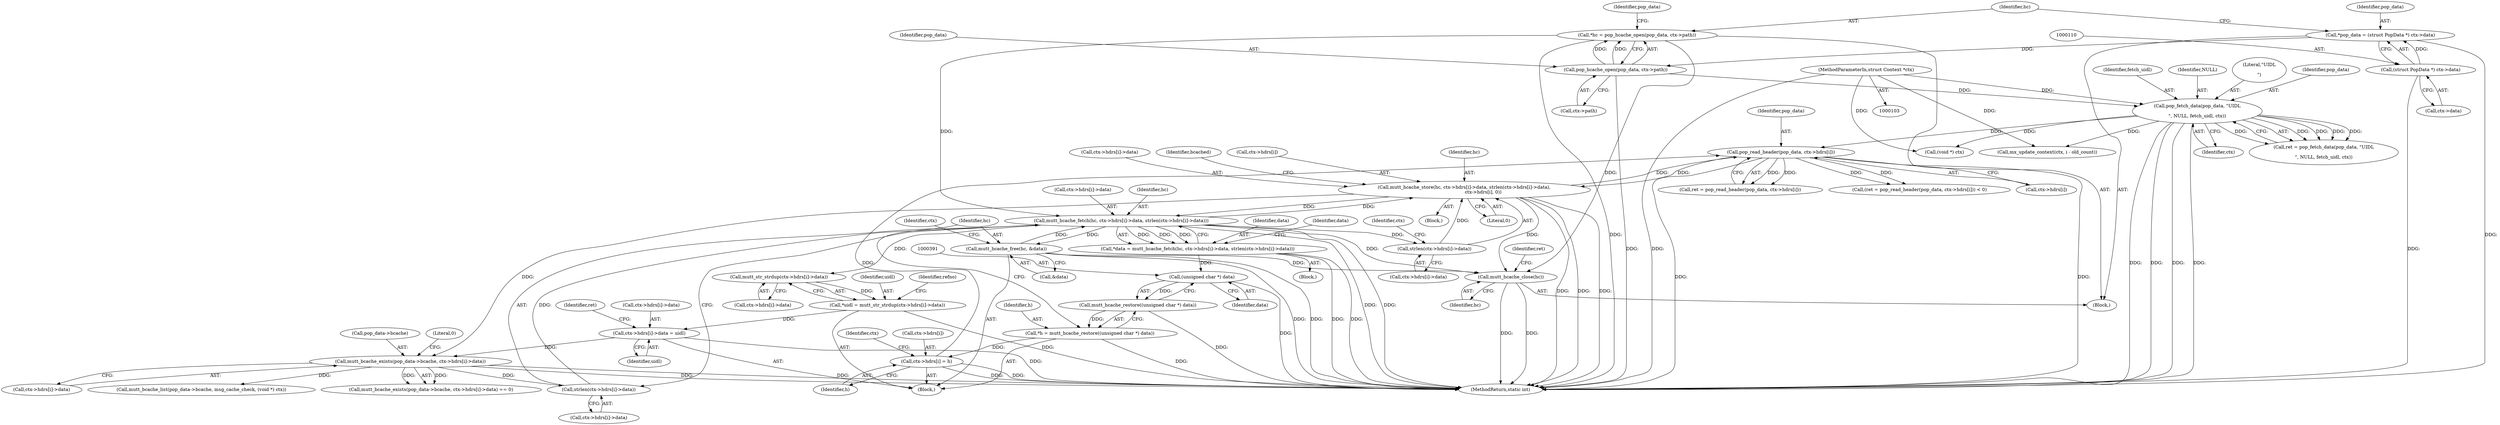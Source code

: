 digraph "0_neomutt_9bfab35522301794483f8f9ed60820bdec9be59e_1@API" {
"1000569" [label="(Call,mutt_hcache_close(hc))"];
"1000116" [label="(Call,*hc = pop_hcache_open(pop_data, ctx->path))"];
"1000118" [label="(Call,pop_hcache_open(pop_data, ctx->path))"];
"1000107" [label="(Call,*pop_data = (struct PopData *) ctx->data)"];
"1000109" [label="(Call,(struct PopData *) ctx->data)"];
"1000460" [label="(Call,mutt_hcache_store(hc, ctx->hdrs[i]->data, strlen(ctx->hdrs[i]->data),\n                          ctx->hdrs[i], 0))"];
"1000335" [label="(Call,mutt_hcache_fetch(hc, ctx->hdrs[i]->data, strlen(ctx->hdrs[i]->data)))"];
"1000393" [label="(Call,mutt_hcache_free(hc, &data))"];
"1000344" [label="(Call,strlen(ctx->hdrs[i]->data))"];
"1000487" [label="(Call,mutt_bcache_exists(pop_data->bcache, ctx->hdrs[i]->data))"];
"1000429" [label="(Call,ctx->hdrs[i]->data = uidl)"];
"1000356" [label="(Call,*uidl = mutt_str_strdup(ctx->hdrs[i]->data))"];
"1000358" [label="(Call,mutt_str_strdup(ctx->hdrs[i]->data))"];
"1000469" [label="(Call,strlen(ctx->hdrs[i]->data))"];
"1000449" [label="(Call,pop_read_header(pop_data, ctx->hdrs[i]))"];
"1000164" [label="(Call,pop_fetch_data(pop_data, \"UIDL\r\n\", NULL, fetch_uidl, ctx))"];
"1000104" [label="(MethodParameterIn,struct Context *ctx)"];
"1000404" [label="(Call,ctx->hdrs[i] = h)"];
"1000387" [label="(Call,*h = mutt_hcache_restore((unsigned char *) data))"];
"1000389" [label="(Call,mutt_hcache_restore((unsigned char *) data))"];
"1000390" [label="(Call,(unsigned char *) data)"];
"1000333" [label="(Call,*data = mutt_hcache_fetch(hc, ctx->hdrs[i]->data, strlen(ctx->hdrs[i]->data)))"];
"1000109" [label="(Call,(struct PopData *) ctx->data)"];
"1000169" [label="(Identifier,ctx)"];
"1000405" [label="(Call,ctx->hdrs[i])"];
"1000335" [label="(Call,mutt_hcache_fetch(hc, ctx->hdrs[i]->data, strlen(ctx->hdrs[i]->data)))"];
"1000368" [label="(Identifier,refno)"];
"1000120" [label="(Call,ctx->path)"];
"1000451" [label="(Call,ctx->hdrs[i])"];
"1000344" [label="(Call,strlen(ctx->hdrs[i]->data))"];
"1000167" [label="(Identifier,NULL)"];
"1000415" [label="(Identifier,ctx)"];
"1000439" [label="(Identifier,ret)"];
"1000486" [label="(Call,mutt_bcache_exists(pop_data->bcache, ctx->hdrs[i]->data) == 0)"];
"1000485" [label="(Identifier,bcached)"];
"1000450" [label="(Identifier,pop_data)"];
"1000105" [label="(Block,)"];
"1000449" [label="(Call,pop_read_header(pop_data, ctx->hdrs[i]))"];
"1000334" [label="(Identifier,data)"];
"1000358" [label="(Call,mutt_str_strdup(ctx->hdrs[i]->data))"];
"1000564" [label="(Call,mx_update_context(ctx, i - old_count))"];
"1000108" [label="(Identifier,pop_data)"];
"1000316" [label="(Block,)"];
"1000354" [label="(Block,)"];
"1000404" [label="(Call,ctx->hdrs[i] = h)"];
"1000111" [label="(Call,ctx->data)"];
"1000604" [label="(Call,(void *) ctx)"];
"1000459" [label="(Block,)"];
"1000612" [label="(MethodReturn,static int)"];
"1000460" [label="(Call,mutt_hcache_store(hc, ctx->hdrs[i]->data, strlen(ctx->hdrs[i]->data),\n                          ctx->hdrs[i], 0))"];
"1000126" [label="(Identifier,pop_data)"];
"1000164" [label="(Call,pop_fetch_data(pop_data, \"UIDL\r\n\", NULL, fetch_uidl, ctx))"];
"1000356" [label="(Call,*uidl = mutt_str_strdup(ctx->hdrs[i]->data))"];
"1000359" [label="(Call,ctx->hdrs[i]->data)"];
"1000390" [label="(Call,(unsigned char *) data)"];
"1000162" [label="(Call,ret = pop_fetch_data(pop_data, \"UIDL\r\n\", NULL, fetch_uidl, ctx))"];
"1000116" [label="(Call,*hc = pop_hcache_open(pop_data, ctx->path))"];
"1000395" [label="(Call,&data)"];
"1000482" [label="(Literal,0)"];
"1000491" [label="(Call,ctx->hdrs[i]->data)"];
"1000410" [label="(Identifier,h)"];
"1000573" [label="(Identifier,ret)"];
"1000389" [label="(Call,mutt_hcache_restore((unsigned char *) data))"];
"1000353" [label="(Identifier,data)"];
"1000401" [label="(Identifier,ctx)"];
"1000166" [label="(Literal,\"UIDL\r\n\")"];
"1000392" [label="(Identifier,data)"];
"1000498" [label="(Literal,0)"];
"1000447" [label="(Call,ret = pop_read_header(pop_data, ctx->hdrs[i]))"];
"1000570" [label="(Identifier,hc)"];
"1000477" [label="(Call,ctx->hdrs[i])"];
"1000599" [label="(Call,mutt_bcache_list(pop_data->bcache, msg_cache_check, (void *) ctx))"];
"1000470" [label="(Call,ctx->hdrs[i]->data)"];
"1000337" [label="(Call,ctx->hdrs[i]->data)"];
"1000357" [label="(Identifier,uidl)"];
"1000165" [label="(Identifier,pop_data)"];
"1000336" [label="(Identifier,hc)"];
"1000387" [label="(Call,*h = mutt_hcache_restore((unsigned char *) data))"];
"1000119" [label="(Identifier,pop_data)"];
"1000488" [label="(Call,pop_data->bcache)"];
"1000569" [label="(Call,mutt_hcache_close(hc))"];
"1000429" [label="(Call,ctx->hdrs[i]->data = uidl)"];
"1000461" [label="(Identifier,hc)"];
"1000107" [label="(Call,*pop_data = (struct PopData *) ctx->data)"];
"1000469" [label="(Call,strlen(ctx->hdrs[i]->data))"];
"1000437" [label="(Identifier,uidl)"];
"1000479" [label="(Identifier,ctx)"];
"1000117" [label="(Identifier,hc)"];
"1000345" [label="(Call,ctx->hdrs[i]->data)"];
"1000333" [label="(Call,*data = mutt_hcache_fetch(hc, ctx->hdrs[i]->data, strlen(ctx->hdrs[i]->data)))"];
"1000446" [label="(Call,(ret = pop_read_header(pop_data, ctx->hdrs[i])) < 0)"];
"1000394" [label="(Identifier,hc)"];
"1000168" [label="(Identifier,fetch_uidl)"];
"1000104" [label="(MethodParameterIn,struct Context *ctx)"];
"1000388" [label="(Identifier,h)"];
"1000462" [label="(Call,ctx->hdrs[i]->data)"];
"1000430" [label="(Call,ctx->hdrs[i]->data)"];
"1000487" [label="(Call,mutt_bcache_exists(pop_data->bcache, ctx->hdrs[i]->data))"];
"1000393" [label="(Call,mutt_hcache_free(hc, &data))"];
"1000118" [label="(Call,pop_hcache_open(pop_data, ctx->path))"];
"1000569" -> "1000105"  [label="AST: "];
"1000569" -> "1000570"  [label="CFG: "];
"1000570" -> "1000569"  [label="AST: "];
"1000573" -> "1000569"  [label="CFG: "];
"1000569" -> "1000612"  [label="DDG: "];
"1000569" -> "1000612"  [label="DDG: "];
"1000116" -> "1000569"  [label="DDG: "];
"1000460" -> "1000569"  [label="DDG: "];
"1000393" -> "1000569"  [label="DDG: "];
"1000335" -> "1000569"  [label="DDG: "];
"1000116" -> "1000105"  [label="AST: "];
"1000116" -> "1000118"  [label="CFG: "];
"1000117" -> "1000116"  [label="AST: "];
"1000118" -> "1000116"  [label="AST: "];
"1000126" -> "1000116"  [label="CFG: "];
"1000116" -> "1000612"  [label="DDG: "];
"1000118" -> "1000116"  [label="DDG: "];
"1000118" -> "1000116"  [label="DDG: "];
"1000116" -> "1000335"  [label="DDG: "];
"1000118" -> "1000120"  [label="CFG: "];
"1000119" -> "1000118"  [label="AST: "];
"1000120" -> "1000118"  [label="AST: "];
"1000118" -> "1000612"  [label="DDG: "];
"1000107" -> "1000118"  [label="DDG: "];
"1000118" -> "1000164"  [label="DDG: "];
"1000107" -> "1000105"  [label="AST: "];
"1000107" -> "1000109"  [label="CFG: "];
"1000108" -> "1000107"  [label="AST: "];
"1000109" -> "1000107"  [label="AST: "];
"1000117" -> "1000107"  [label="CFG: "];
"1000107" -> "1000612"  [label="DDG: "];
"1000109" -> "1000107"  [label="DDG: "];
"1000109" -> "1000111"  [label="CFG: "];
"1000110" -> "1000109"  [label="AST: "];
"1000111" -> "1000109"  [label="AST: "];
"1000109" -> "1000612"  [label="DDG: "];
"1000460" -> "1000459"  [label="AST: "];
"1000460" -> "1000482"  [label="CFG: "];
"1000461" -> "1000460"  [label="AST: "];
"1000462" -> "1000460"  [label="AST: "];
"1000469" -> "1000460"  [label="AST: "];
"1000477" -> "1000460"  [label="AST: "];
"1000482" -> "1000460"  [label="AST: "];
"1000485" -> "1000460"  [label="CFG: "];
"1000460" -> "1000612"  [label="DDG: "];
"1000460" -> "1000612"  [label="DDG: "];
"1000460" -> "1000612"  [label="DDG: "];
"1000460" -> "1000335"  [label="DDG: "];
"1000460" -> "1000449"  [label="DDG: "];
"1000335" -> "1000460"  [label="DDG: "];
"1000469" -> "1000460"  [label="DDG: "];
"1000449" -> "1000460"  [label="DDG: "];
"1000460" -> "1000487"  [label="DDG: "];
"1000335" -> "1000333"  [label="AST: "];
"1000335" -> "1000344"  [label="CFG: "];
"1000336" -> "1000335"  [label="AST: "];
"1000337" -> "1000335"  [label="AST: "];
"1000344" -> "1000335"  [label="AST: "];
"1000333" -> "1000335"  [label="CFG: "];
"1000335" -> "1000612"  [label="DDG: "];
"1000335" -> "1000612"  [label="DDG: "];
"1000335" -> "1000333"  [label="DDG: "];
"1000335" -> "1000333"  [label="DDG: "];
"1000335" -> "1000333"  [label="DDG: "];
"1000393" -> "1000335"  [label="DDG: "];
"1000344" -> "1000335"  [label="DDG: "];
"1000335" -> "1000358"  [label="DDG: "];
"1000335" -> "1000393"  [label="DDG: "];
"1000335" -> "1000469"  [label="DDG: "];
"1000393" -> "1000354"  [label="AST: "];
"1000393" -> "1000395"  [label="CFG: "];
"1000394" -> "1000393"  [label="AST: "];
"1000395" -> "1000393"  [label="AST: "];
"1000401" -> "1000393"  [label="CFG: "];
"1000393" -> "1000612"  [label="DDG: "];
"1000393" -> "1000612"  [label="DDG: "];
"1000344" -> "1000345"  [label="CFG: "];
"1000345" -> "1000344"  [label="AST: "];
"1000487" -> "1000344"  [label="DDG: "];
"1000487" -> "1000486"  [label="AST: "];
"1000487" -> "1000491"  [label="CFG: "];
"1000488" -> "1000487"  [label="AST: "];
"1000491" -> "1000487"  [label="AST: "];
"1000498" -> "1000487"  [label="CFG: "];
"1000487" -> "1000612"  [label="DDG: "];
"1000487" -> "1000612"  [label="DDG: "];
"1000487" -> "1000486"  [label="DDG: "];
"1000487" -> "1000486"  [label="DDG: "];
"1000429" -> "1000487"  [label="DDG: "];
"1000487" -> "1000599"  [label="DDG: "];
"1000429" -> "1000354"  [label="AST: "];
"1000429" -> "1000437"  [label="CFG: "];
"1000430" -> "1000429"  [label="AST: "];
"1000437" -> "1000429"  [label="AST: "];
"1000439" -> "1000429"  [label="CFG: "];
"1000429" -> "1000612"  [label="DDG: "];
"1000356" -> "1000429"  [label="DDG: "];
"1000356" -> "1000354"  [label="AST: "];
"1000356" -> "1000358"  [label="CFG: "];
"1000357" -> "1000356"  [label="AST: "];
"1000358" -> "1000356"  [label="AST: "];
"1000368" -> "1000356"  [label="CFG: "];
"1000356" -> "1000612"  [label="DDG: "];
"1000358" -> "1000356"  [label="DDG: "];
"1000358" -> "1000359"  [label="CFG: "];
"1000359" -> "1000358"  [label="AST: "];
"1000469" -> "1000470"  [label="CFG: "];
"1000470" -> "1000469"  [label="AST: "];
"1000479" -> "1000469"  [label="CFG: "];
"1000449" -> "1000447"  [label="AST: "];
"1000449" -> "1000451"  [label="CFG: "];
"1000450" -> "1000449"  [label="AST: "];
"1000451" -> "1000449"  [label="AST: "];
"1000447" -> "1000449"  [label="CFG: "];
"1000449" -> "1000612"  [label="DDG: "];
"1000449" -> "1000612"  [label="DDG: "];
"1000449" -> "1000446"  [label="DDG: "];
"1000449" -> "1000446"  [label="DDG: "];
"1000449" -> "1000447"  [label="DDG: "];
"1000449" -> "1000447"  [label="DDG: "];
"1000164" -> "1000449"  [label="DDG: "];
"1000404" -> "1000449"  [label="DDG: "];
"1000164" -> "1000162"  [label="AST: "];
"1000164" -> "1000169"  [label="CFG: "];
"1000165" -> "1000164"  [label="AST: "];
"1000166" -> "1000164"  [label="AST: "];
"1000167" -> "1000164"  [label="AST: "];
"1000168" -> "1000164"  [label="AST: "];
"1000169" -> "1000164"  [label="AST: "];
"1000162" -> "1000164"  [label="CFG: "];
"1000164" -> "1000612"  [label="DDG: "];
"1000164" -> "1000612"  [label="DDG: "];
"1000164" -> "1000612"  [label="DDG: "];
"1000164" -> "1000612"  [label="DDG: "];
"1000164" -> "1000162"  [label="DDG: "];
"1000164" -> "1000162"  [label="DDG: "];
"1000164" -> "1000162"  [label="DDG: "];
"1000164" -> "1000162"  [label="DDG: "];
"1000164" -> "1000162"  [label="DDG: "];
"1000104" -> "1000164"  [label="DDG: "];
"1000164" -> "1000564"  [label="DDG: "];
"1000164" -> "1000604"  [label="DDG: "];
"1000104" -> "1000103"  [label="AST: "];
"1000104" -> "1000612"  [label="DDG: "];
"1000104" -> "1000564"  [label="DDG: "];
"1000104" -> "1000604"  [label="DDG: "];
"1000404" -> "1000354"  [label="AST: "];
"1000404" -> "1000410"  [label="CFG: "];
"1000405" -> "1000404"  [label="AST: "];
"1000410" -> "1000404"  [label="AST: "];
"1000415" -> "1000404"  [label="CFG: "];
"1000404" -> "1000612"  [label="DDG: "];
"1000404" -> "1000612"  [label="DDG: "];
"1000387" -> "1000404"  [label="DDG: "];
"1000387" -> "1000354"  [label="AST: "];
"1000387" -> "1000389"  [label="CFG: "];
"1000388" -> "1000387"  [label="AST: "];
"1000389" -> "1000387"  [label="AST: "];
"1000394" -> "1000387"  [label="CFG: "];
"1000387" -> "1000612"  [label="DDG: "];
"1000389" -> "1000387"  [label="DDG: "];
"1000389" -> "1000390"  [label="CFG: "];
"1000390" -> "1000389"  [label="AST: "];
"1000389" -> "1000612"  [label="DDG: "];
"1000390" -> "1000389"  [label="DDG: "];
"1000390" -> "1000392"  [label="CFG: "];
"1000391" -> "1000390"  [label="AST: "];
"1000392" -> "1000390"  [label="AST: "];
"1000390" -> "1000612"  [label="DDG: "];
"1000333" -> "1000390"  [label="DDG: "];
"1000333" -> "1000316"  [label="AST: "];
"1000334" -> "1000333"  [label="AST: "];
"1000353" -> "1000333"  [label="CFG: "];
"1000333" -> "1000612"  [label="DDG: "];
"1000333" -> "1000612"  [label="DDG: "];
}
